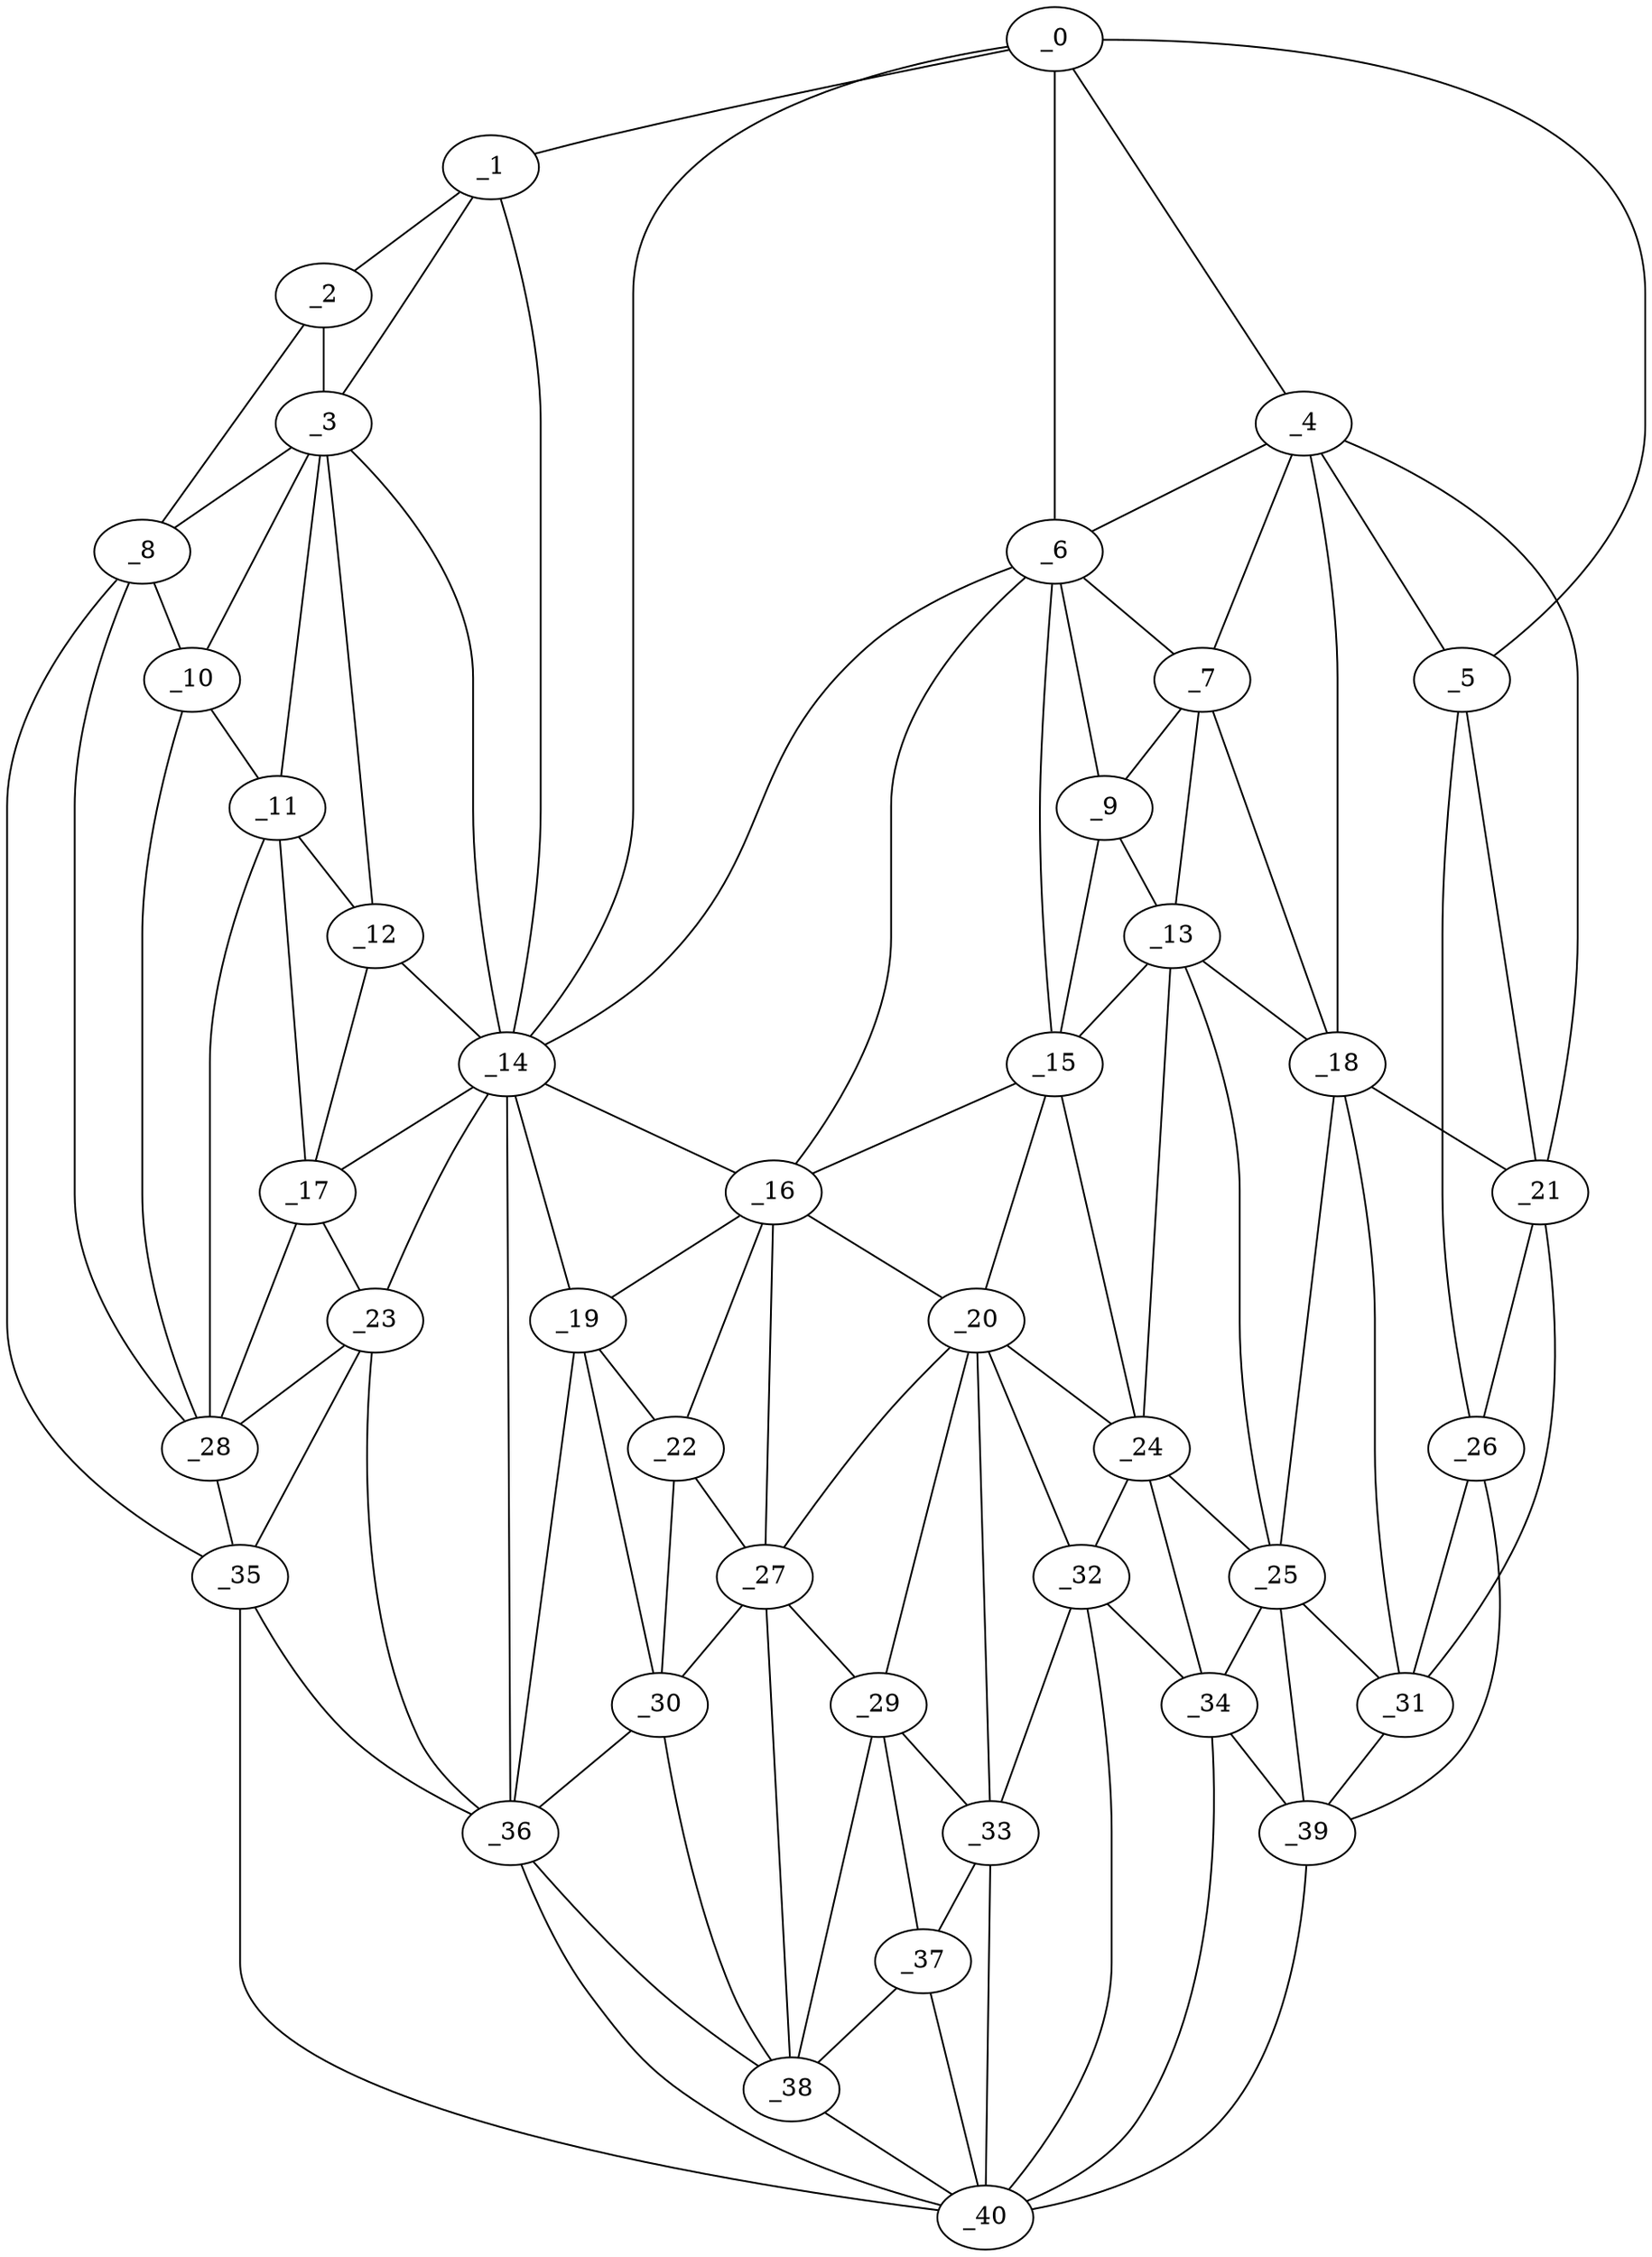 graph "obj49__120.gxl" {
	_0	 [x=35,
		y=93];
	_1	 [x=39,
		y=8];
	_0 -- _1	 [valence=1];
	_4	 [x=56,
		y=95];
	_0 -- _4	 [valence=2];
	_5	 [x=57,
		y=124];
	_0 -- _5	 [valence=1];
	_6	 [x=60,
		y=79];
	_0 -- _6	 [valence=1];
	_14	 [x=70,
		y=42];
	_0 -- _14	 [valence=2];
	_2	 [x=49,
		y=3];
	_1 -- _2	 [valence=1];
	_3	 [x=49,
		y=10];
	_1 -- _3	 [valence=2];
	_1 -- _14	 [valence=2];
	_2 -- _3	 [valence=2];
	_8	 [x=65,
		y=4];
	_2 -- _8	 [valence=1];
	_3 -- _8	 [valence=2];
	_10	 [x=67,
		y=13];
	_3 -- _10	 [valence=2];
	_11	 [x=68,
		y=21];
	_3 -- _11	 [valence=2];
	_12	 [x=68,
		y=26];
	_3 -- _12	 [valence=2];
	_3 -- _14	 [valence=1];
	_4 -- _5	 [valence=2];
	_4 -- _6	 [valence=2];
	_7	 [x=61,
		y=91];
	_4 -- _7	 [valence=2];
	_18	 [x=74,
		y=98];
	_4 -- _18	 [valence=2];
	_21	 [x=77,
		y=105];
	_4 -- _21	 [valence=2];
	_5 -- _21	 [valence=1];
	_26	 [x=81,
		y=121];
	_5 -- _26	 [valence=1];
	_6 -- _7	 [valence=1];
	_9	 [x=66,
		y=83];
	_6 -- _9	 [valence=1];
	_6 -- _14	 [valence=2];
	_15	 [x=71,
		y=80];
	_6 -- _15	 [valence=2];
	_16	 [x=72,
		y=59];
	_6 -- _16	 [valence=2];
	_7 -- _9	 [valence=2];
	_13	 [x=69,
		y=90];
	_7 -- _13	 [valence=2];
	_7 -- _18	 [valence=2];
	_8 -- _10	 [valence=2];
	_28	 [x=83,
		y=12];
	_8 -- _28	 [valence=2];
	_35	 [x=91,
		y=12];
	_8 -- _35	 [valence=1];
	_9 -- _13	 [valence=1];
	_9 -- _15	 [valence=2];
	_10 -- _11	 [valence=2];
	_10 -- _28	 [valence=2];
	_11 -- _12	 [valence=1];
	_17	 [x=74,
		y=28];
	_11 -- _17	 [valence=2];
	_11 -- _28	 [valence=2];
	_12 -- _14	 [valence=1];
	_12 -- _17	 [valence=2];
	_13 -- _15	 [valence=2];
	_13 -- _18	 [valence=1];
	_24	 [x=80,
		y=84];
	_13 -- _24	 [valence=2];
	_25	 [x=80,
		y=92];
	_13 -- _25	 [valence=2];
	_14 -- _16	 [valence=1];
	_14 -- _17	 [valence=2];
	_19	 [x=76,
		y=50];
	_14 -- _19	 [valence=2];
	_23	 [x=79,
		y=29];
	_14 -- _23	 [valence=1];
	_36	 [x=91,
		y=41];
	_14 -- _36	 [valence=2];
	_15 -- _16	 [valence=1];
	_20	 [x=77,
		y=76];
	_15 -- _20	 [valence=1];
	_15 -- _24	 [valence=2];
	_16 -- _19	 [valence=2];
	_16 -- _20	 [valence=2];
	_22	 [x=78,
		y=56];
	_16 -- _22	 [valence=1];
	_27	 [x=82,
		y=63];
	_16 -- _27	 [valence=2];
	_17 -- _23	 [valence=1];
	_17 -- _28	 [valence=2];
	_18 -- _21	 [valence=2];
	_18 -- _25	 [valence=2];
	_31	 [x=86,
		y=101];
	_18 -- _31	 [valence=1];
	_19 -- _22	 [valence=1];
	_30	 [x=86,
		y=55];
	_19 -- _30	 [valence=2];
	_19 -- _36	 [valence=2];
	_20 -- _24	 [valence=2];
	_20 -- _27	 [valence=1];
	_29	 [x=85,
		y=71];
	_20 -- _29	 [valence=2];
	_32	 [x=87,
		y=82];
	_20 -- _32	 [valence=1];
	_33	 [x=89,
		y=76];
	_20 -- _33	 [valence=2];
	_21 -- _26	 [valence=2];
	_21 -- _31	 [valence=2];
	_22 -- _27	 [valence=2];
	_22 -- _30	 [valence=2];
	_23 -- _28	 [valence=2];
	_23 -- _35	 [valence=1];
	_23 -- _36	 [valence=2];
	_24 -- _25	 [valence=2];
	_24 -- _32	 [valence=2];
	_34	 [x=89,
		y=87];
	_24 -- _34	 [valence=2];
	_25 -- _31	 [valence=2];
	_25 -- _34	 [valence=2];
	_39	 [x=92,
		y=95];
	_25 -- _39	 [valence=2];
	_26 -- _31	 [valence=1];
	_26 -- _39	 [valence=1];
	_27 -- _29	 [valence=2];
	_27 -- _30	 [valence=1];
	_38	 [x=92,
		y=64];
	_27 -- _38	 [valence=2];
	_28 -- _35	 [valence=2];
	_29 -- _33	 [valence=2];
	_37	 [x=91,
		y=70];
	_29 -- _37	 [valence=2];
	_29 -- _38	 [valence=1];
	_30 -- _36	 [valence=2];
	_30 -- _38	 [valence=2];
	_31 -- _39	 [valence=1];
	_32 -- _33	 [valence=2];
	_32 -- _34	 [valence=1];
	_40	 [x=94,
		y=77];
	_32 -- _40	 [valence=1];
	_33 -- _37	 [valence=1];
	_33 -- _40	 [valence=2];
	_34 -- _39	 [valence=1];
	_34 -- _40	 [valence=1];
	_35 -- _36	 [valence=2];
	_35 -- _40	 [valence=1];
	_36 -- _38	 [valence=2];
	_36 -- _40	 [valence=1];
	_37 -- _38	 [valence=2];
	_37 -- _40	 [valence=1];
	_38 -- _40	 [valence=1];
	_39 -- _40	 [valence=1];
}
